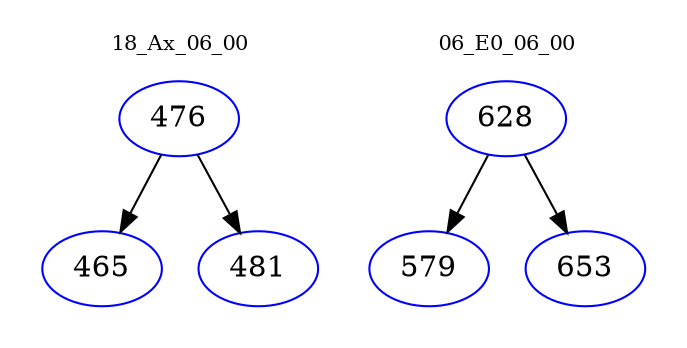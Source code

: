 digraph{
subgraph cluster_0 {
color = white
label = "18_Ax_06_00";
fontsize=10;
T0_476 [label="476", color="blue"]
T0_476 -> T0_465 [color="black"]
T0_465 [label="465", color="blue"]
T0_476 -> T0_481 [color="black"]
T0_481 [label="481", color="blue"]
}
subgraph cluster_1 {
color = white
label = "06_E0_06_00";
fontsize=10;
T1_628 [label="628", color="blue"]
T1_628 -> T1_579 [color="black"]
T1_579 [label="579", color="blue"]
T1_628 -> T1_653 [color="black"]
T1_653 [label="653", color="blue"]
}
}
